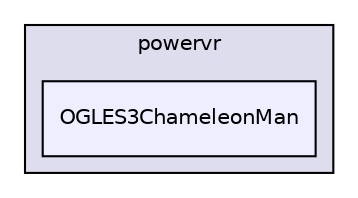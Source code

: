 digraph "PVR/SDK_3.4/Examples/Advanced/ChameleonMan/OGLES3/Build/Android/src/com/powervr/OGLES3ChameleonMan" {
  compound=true
  node [ fontsize="10", fontname="Helvetica"];
  edge [ labelfontsize="10", labelfontname="Helvetica"];
  subgraph clusterdir_a864ee4e04bd36fe80afc014969a7297 {
    graph [ bgcolor="#ddddee", pencolor="black", label="powervr" fontname="Helvetica", fontsize="10", URL="dir_a864ee4e04bd36fe80afc014969a7297.html"]
  dir_2e23caf1c904d868ab5a5f751a35c8ee [shape=box, label="OGLES3ChameleonMan", style="filled", fillcolor="#eeeeff", pencolor="black", URL="dir_2e23caf1c904d868ab5a5f751a35c8ee.html"];
  }
}
